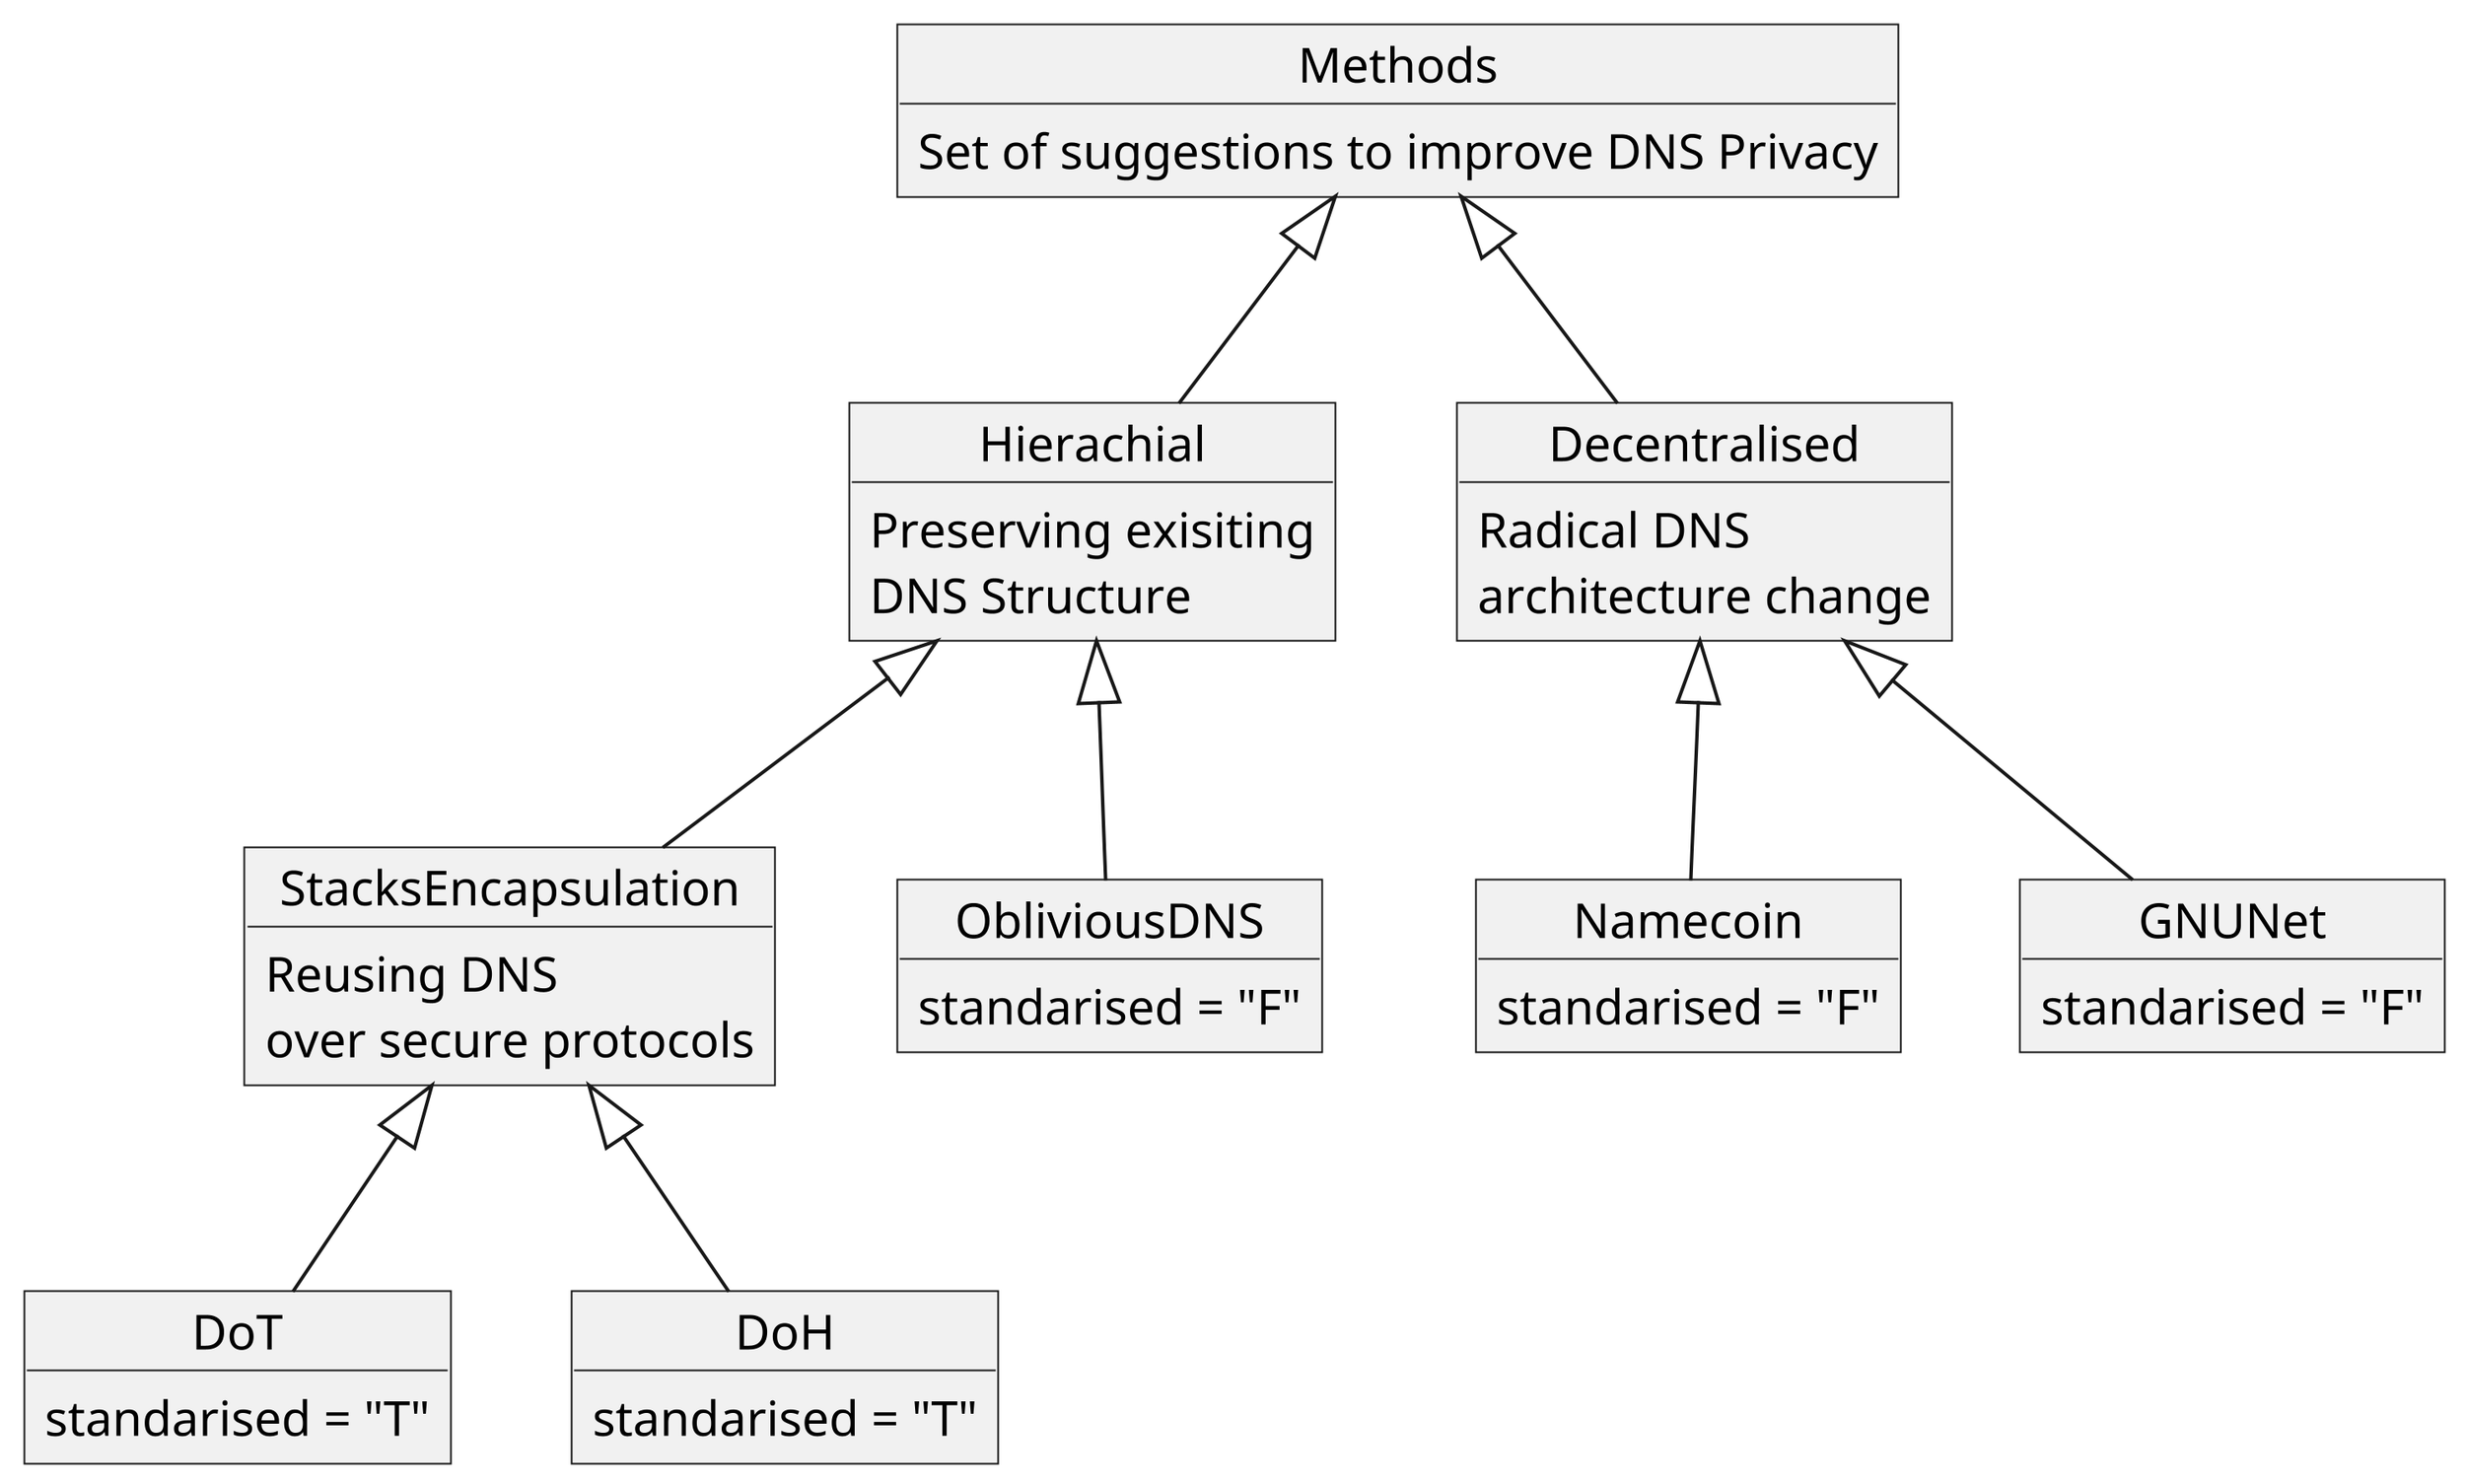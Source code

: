 @startuml
skinparam dpi 400
object Methods {
Set of suggestions to improve DNS Privacy
}

object Hierachial {
    Preserving exisiting\nDNS Structure 
}
object Decentralised {
    Radical DNS\narchitecture change
}

object StacksEncapsulation {
    Reusing DNS\nover secure protocols
}

object DoT {
    standarised = "T"
}
object DoH {
    standarised = "T"
}
object Namecoin {
    standarised = "F"
}
object GNUNet {
    standarised = "F"
}
object ObliviousDNS{
    standarised = "F"
}
Methods <|-- Hierachial
Methods <|-- Decentralised
Hierachial <|-- StacksEncapsulation

StacksEncapsulation <|-- DoT
StacksEncapsulation <|-- DoH
Hierachial <|-- ObliviousDNS

Decentralised <|-- Namecoin
Decentralised <|-- GNUNet

@enduml